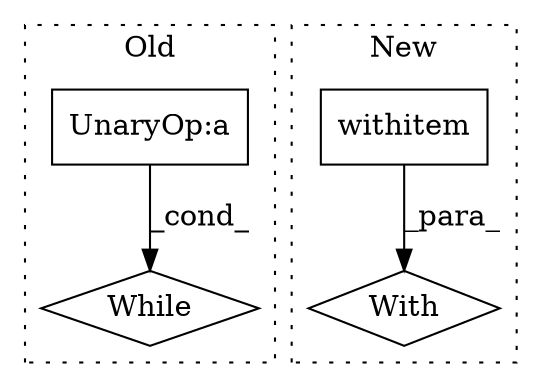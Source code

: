digraph G {
subgraph cluster0 {
1 [label="While" a="52" s="2477,2505" l="6,18" shape="diamond"];
4 [label="UnaryOp:a" a="61" s="2483" l="22" shape="box"];
label = "Old";
style="dotted";
}
subgraph cluster1 {
2 [label="With" a="39" s="2573,2583" l="5,29" shape="diamond"];
3 [label="withitem" a="49" s="2578" l="5" shape="box"];
label = "New";
style="dotted";
}
3 -> 2 [label="_para_"];
4 -> 1 [label="_cond_"];
}